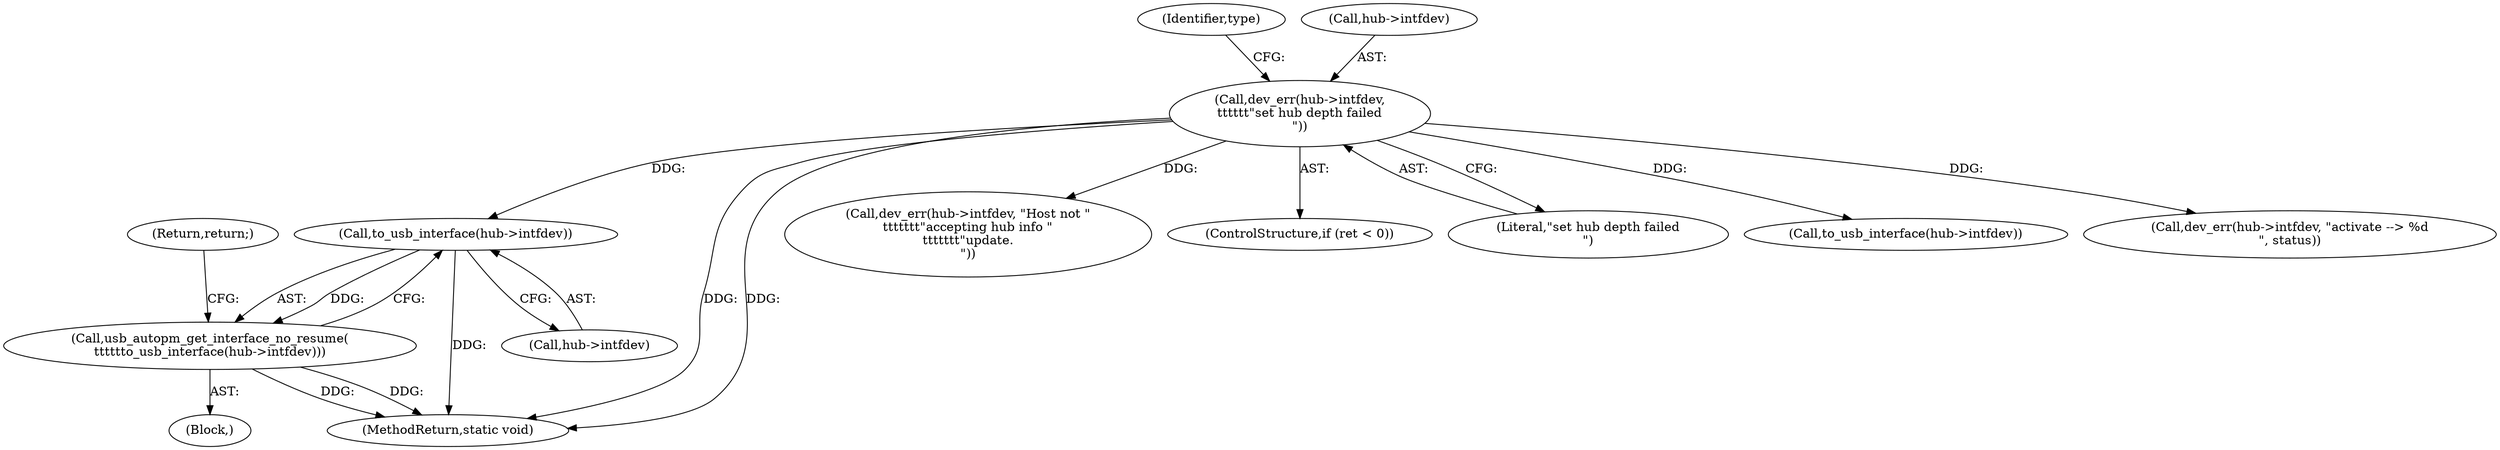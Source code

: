 digraph "0_linux_e50293ef9775c5f1cf3fcc093037dd6a8c5684ea@pointer" {
"1000216" [label="(Call,to_usb_interface(hub->intfdev))"];
"1000184" [label="(Call,dev_err(hub->intfdev,\n\t\t\t\t\t\t\"set hub depth failed\n\"))"];
"1000215" [label="(Call,usb_autopm_get_interface_no_resume(\n\t\t\t\t\tto_usb_interface(hub->intfdev)))"];
"1000255" [label="(Call,dev_err(hub->intfdev, \"Host not \"\n\t\t\t\t\t\t\t\"accepting hub info \"\n\t\t\t\t\t\t\t\"update.\n\"))"];
"1000180" [label="(ControlStructure,if (ret < 0))"];
"1000216" [label="(Call,to_usb_interface(hub->intfdev))"];
"1000188" [label="(Literal,\"set hub depth failed\n\")"];
"1000191" [label="(Identifier,type)"];
"1000599" [label="(Call,to_usb_interface(hub->intfdev))"];
"1000217" [label="(Call,hub->intfdev)"];
"1000193" [label="(Block,)"];
"1000220" [label="(Return,return;)"];
"1000185" [label="(Call,hub->intfdev)"];
"1000215" [label="(Call,usb_autopm_get_interface_no_resume(\n\t\t\t\t\tto_usb_interface(hub->intfdev)))"];
"1000573" [label="(Call,dev_err(hub->intfdev, \"activate --> %d\n\", status))"];
"1000184" [label="(Call,dev_err(hub->intfdev,\n\t\t\t\t\t\t\"set hub depth failed\n\"))"];
"1000603" [label="(MethodReturn,static void)"];
"1000216" -> "1000215"  [label="AST: "];
"1000216" -> "1000217"  [label="CFG: "];
"1000217" -> "1000216"  [label="AST: "];
"1000215" -> "1000216"  [label="CFG: "];
"1000216" -> "1000603"  [label="DDG: "];
"1000216" -> "1000215"  [label="DDG: "];
"1000184" -> "1000216"  [label="DDG: "];
"1000184" -> "1000180"  [label="AST: "];
"1000184" -> "1000188"  [label="CFG: "];
"1000185" -> "1000184"  [label="AST: "];
"1000188" -> "1000184"  [label="AST: "];
"1000191" -> "1000184"  [label="CFG: "];
"1000184" -> "1000603"  [label="DDG: "];
"1000184" -> "1000603"  [label="DDG: "];
"1000184" -> "1000255"  [label="DDG: "];
"1000184" -> "1000573"  [label="DDG: "];
"1000184" -> "1000599"  [label="DDG: "];
"1000215" -> "1000193"  [label="AST: "];
"1000220" -> "1000215"  [label="CFG: "];
"1000215" -> "1000603"  [label="DDG: "];
"1000215" -> "1000603"  [label="DDG: "];
}
